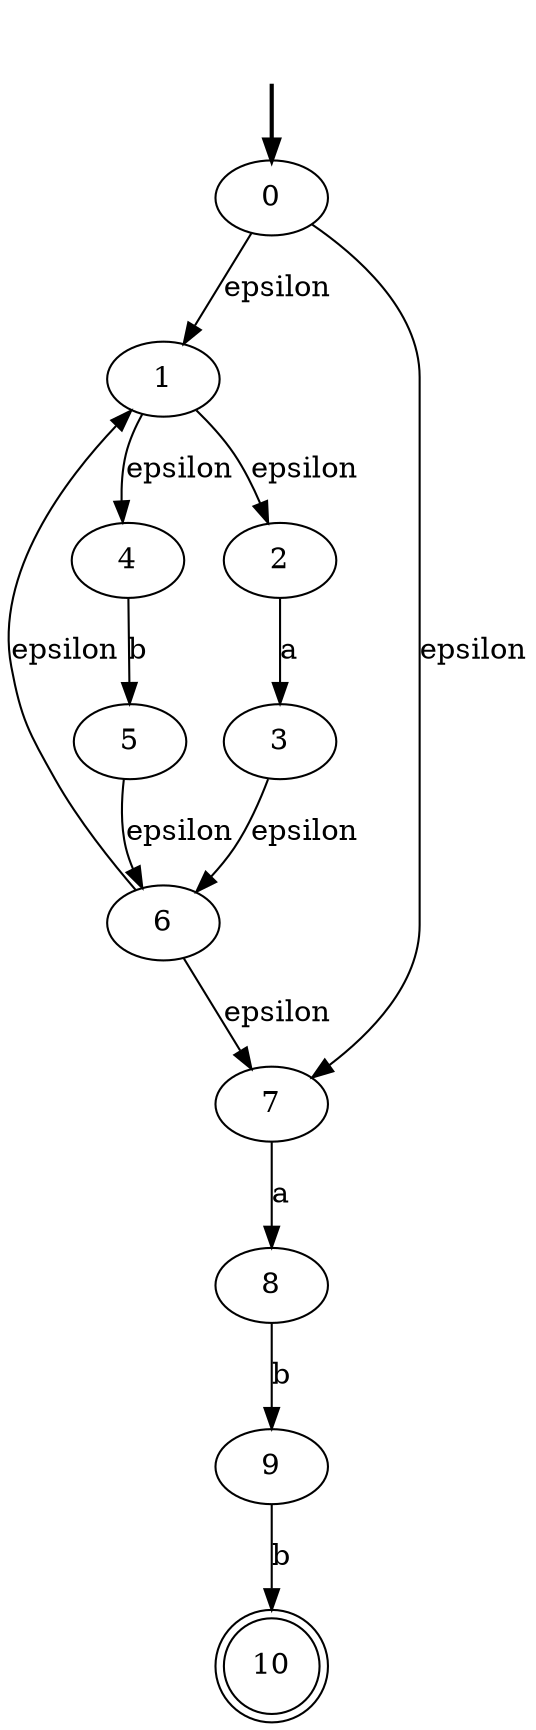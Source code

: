 digraph {
	fake0 [style=invisible]
	8
	3
	10 [shape=doublecircle]
	6
	9
	4
	1
	5
	2
	7
	0 [root=true]
	fake0 -> 0 [style=bold]
	0 -> 1 [label=epsilon]
	0 -> 7 [label=epsilon]
	6 -> 1 [label=epsilon]
	6 -> 7 [label=epsilon]
	1 -> 4 [label=epsilon]
	1 -> 2 [label=epsilon]
	2 -> 3 [label=a]
	4 -> 5 [label=b]
	3 -> 6 [label=epsilon]
	5 -> 6 [label=epsilon]
	7 -> 8 [label=a]
	8 -> 9 [label=b]
	9 -> 10 [label=b]
}
